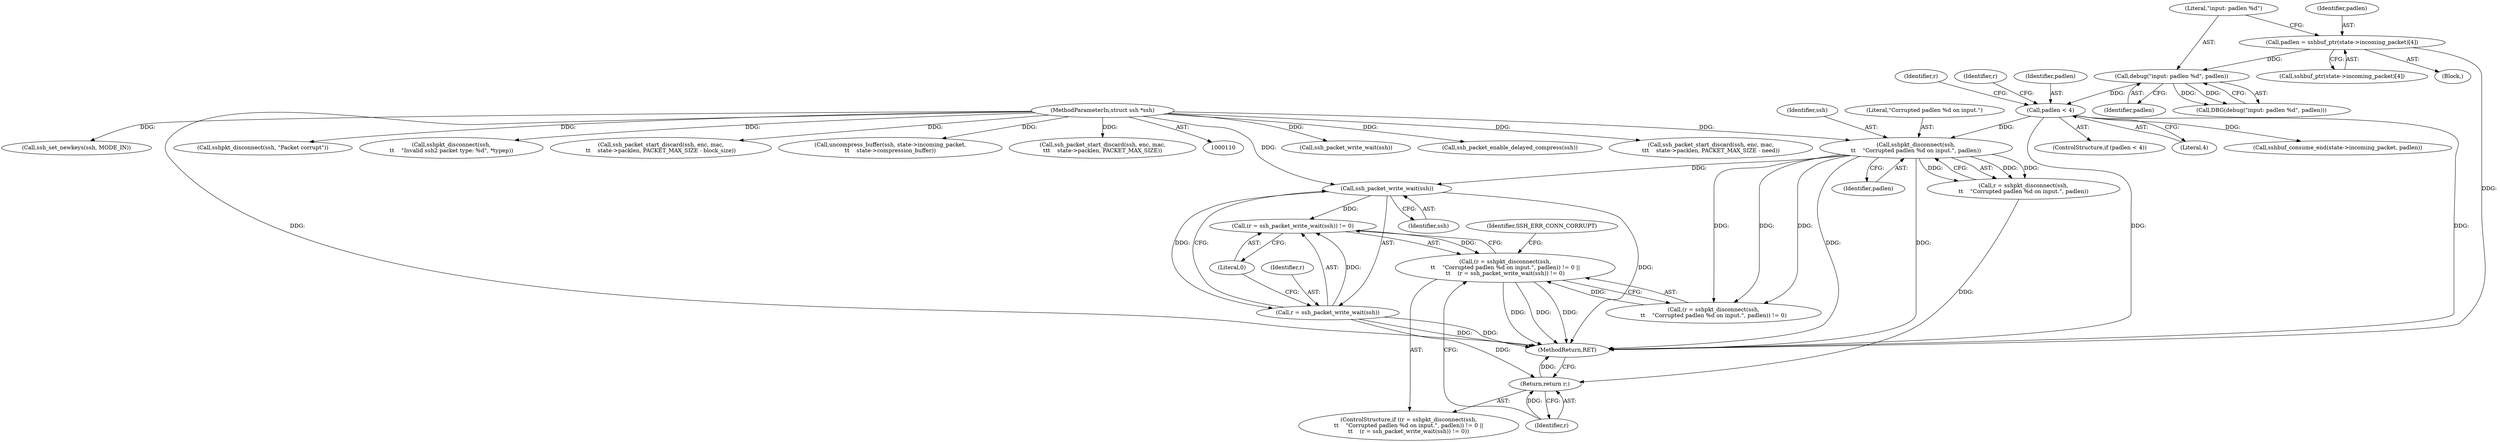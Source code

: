 digraph "0_mindrot_2fecfd486bdba9f51b3a789277bb0733ca36e1c0@API" {
"1000800" [label="(Call,ssh_packet_write_wait(ssh))"];
"1000792" [label="(Call,sshpkt_disconnect(ssh,\n\t\t    \"Corrupted padlen %d on input.\", padlen))"];
"1000111" [label="(MethodParameterIn,struct ssh *ssh)"];
"1000783" [label="(Call,padlen < 4)"];
"1000779" [label="(Call,debug(\"input: padlen %d\", padlen))"];
"1000770" [label="(Call,padlen = sshbuf_ptr(state->incoming_packet)[4])"];
"1000797" [label="(Call,(r = ssh_packet_write_wait(ssh)) != 0)"];
"1000788" [label="(Call,(r = sshpkt_disconnect(ssh,\n\t\t    \"Corrupted padlen %d on input.\", padlen)) != 0 ||\n\t\t    (r = ssh_packet_write_wait(ssh)) != 0)"];
"1000798" [label="(Call,r = ssh_packet_write_wait(ssh))"];
"1000803" [label="(Return,return r;)"];
"1000811" [label="(Identifier,r)"];
"1000922" [label="(Call,ssh_packet_write_wait(ssh))"];
"1000952" [label="(Call,ssh_packet_enable_delayed_compress(ssh))"];
"1000778" [label="(Call,DBG(debug(\"input: padlen %d\", padlen)))"];
"1000770" [label="(Call,padlen = sshbuf_ptr(state->incoming_packet)[4])"];
"1000781" [label="(Identifier,padlen)"];
"1000779" [label="(Call,debug(\"input: padlen %d\", padlen))"];
"1000791" [label="(Identifier,r)"];
"1000784" [label="(Identifier,padlen)"];
"1000793" [label="(Identifier,ssh)"];
"1000772" [label="(Call,sshbuf_ptr(state->incoming_packet)[4])"];
"1000800" [label="(Call,ssh_packet_write_wait(ssh))"];
"1000797" [label="(Call,(r = ssh_packet_write_wait(ssh)) != 0)"];
"1000674" [label="(Call,ssh_packet_start_discard(ssh, enc, mac,\n\t\t\t    state->packlen, PACKET_MAX_SIZE - need))"];
"1000782" [label="(ControlStructure,if (padlen < 4))"];
"1000787" [label="(ControlStructure,if ((r = sshpkt_disconnect(ssh,\n\t\t    \"Corrupted padlen %d on input.\", padlen)) != 0 ||\n\t\t    (r = ssh_packet_write_wait(ssh)) != 0))"];
"1000783" [label="(Call,padlen < 4)"];
"1000111" [label="(MethodParameterIn,struct ssh *ssh)"];
"1000801" [label="(Identifier,ssh)"];
"1000936" [label="(Call,ssh_set_newkeys(ssh, MODE_IN))"];
"1000785" [label="(Literal,4)"];
"1000803" [label="(Return,return r;)"];
"1000310" [label="(Call,sshpkt_disconnect(ssh, \"Packet corrupt\"))"];
"1000913" [label="(Call,sshpkt_disconnect(ssh,\n\t\t    \"Invalid ssh2 packet type: %d\", *typep))"];
"1000495" [label="(Call,ssh_packet_start_discard(ssh, enc, mac,\n\t\t    state->packlen, PACKET_MAX_SIZE - block_size))"];
"1000798" [label="(Call,r = ssh_packet_write_wait(ssh))"];
"1000806" [label="(Identifier,SSH_ERR_CONN_CORRUPT)"];
"1000794" [label="(Literal,\"Corrupted padlen %d on input.\")"];
"1000788" [label="(Call,(r = sshpkt_disconnect(ssh,\n\t\t    \"Corrupted padlen %d on input.\", padlen)) != 0 ||\n\t\t    (r = ssh_packet_write_wait(ssh)) != 0)"];
"1000780" [label="(Literal,\"input: padlen %d\")"];
"1000976" [label="(MethodReturn,RET)"];
"1000823" [label="(Call,sshbuf_consume_end(state->incoming_packet, padlen))"];
"1000792" [label="(Call,sshpkt_disconnect(ssh,\n\t\t    \"Corrupted padlen %d on input.\", padlen))"];
"1000790" [label="(Call,r = sshpkt_disconnect(ssh,\n\t\t    \"Corrupted padlen %d on input.\", padlen))"];
"1000114" [label="(Block,)"];
"1000799" [label="(Identifier,r)"];
"1000789" [label="(Call,(r = sshpkt_disconnect(ssh,\n\t\t    \"Corrupted padlen %d on input.\", padlen)) != 0)"];
"1000802" [label="(Literal,0)"];
"1000771" [label="(Identifier,padlen)"];
"1000852" [label="(Call,uncompress_buffer(ssh, state->incoming_packet,\n\t\t    state->compression_buffer))"];
"1000804" [label="(Identifier,r)"];
"1000795" [label="(Identifier,padlen)"];
"1000426" [label="(Call,ssh_packet_start_discard(ssh, enc, mac,\n\t\t\t    state->packlen, PACKET_MAX_SIZE))"];
"1000800" -> "1000798"  [label="AST: "];
"1000800" -> "1000801"  [label="CFG: "];
"1000801" -> "1000800"  [label="AST: "];
"1000798" -> "1000800"  [label="CFG: "];
"1000800" -> "1000976"  [label="DDG: "];
"1000800" -> "1000797"  [label="DDG: "];
"1000800" -> "1000798"  [label="DDG: "];
"1000792" -> "1000800"  [label="DDG: "];
"1000111" -> "1000800"  [label="DDG: "];
"1000792" -> "1000790"  [label="AST: "];
"1000792" -> "1000795"  [label="CFG: "];
"1000793" -> "1000792"  [label="AST: "];
"1000794" -> "1000792"  [label="AST: "];
"1000795" -> "1000792"  [label="AST: "];
"1000790" -> "1000792"  [label="CFG: "];
"1000792" -> "1000976"  [label="DDG: "];
"1000792" -> "1000976"  [label="DDG: "];
"1000792" -> "1000789"  [label="DDG: "];
"1000792" -> "1000789"  [label="DDG: "];
"1000792" -> "1000789"  [label="DDG: "];
"1000792" -> "1000790"  [label="DDG: "];
"1000792" -> "1000790"  [label="DDG: "];
"1000792" -> "1000790"  [label="DDG: "];
"1000111" -> "1000792"  [label="DDG: "];
"1000783" -> "1000792"  [label="DDG: "];
"1000111" -> "1000110"  [label="AST: "];
"1000111" -> "1000976"  [label="DDG: "];
"1000111" -> "1000310"  [label="DDG: "];
"1000111" -> "1000426"  [label="DDG: "];
"1000111" -> "1000495"  [label="DDG: "];
"1000111" -> "1000674"  [label="DDG: "];
"1000111" -> "1000852"  [label="DDG: "];
"1000111" -> "1000913"  [label="DDG: "];
"1000111" -> "1000922"  [label="DDG: "];
"1000111" -> "1000936"  [label="DDG: "];
"1000111" -> "1000952"  [label="DDG: "];
"1000783" -> "1000782"  [label="AST: "];
"1000783" -> "1000785"  [label="CFG: "];
"1000784" -> "1000783"  [label="AST: "];
"1000785" -> "1000783"  [label="AST: "];
"1000791" -> "1000783"  [label="CFG: "];
"1000811" -> "1000783"  [label="CFG: "];
"1000783" -> "1000976"  [label="DDG: "];
"1000783" -> "1000976"  [label="DDG: "];
"1000779" -> "1000783"  [label="DDG: "];
"1000783" -> "1000823"  [label="DDG: "];
"1000779" -> "1000778"  [label="AST: "];
"1000779" -> "1000781"  [label="CFG: "];
"1000780" -> "1000779"  [label="AST: "];
"1000781" -> "1000779"  [label="AST: "];
"1000778" -> "1000779"  [label="CFG: "];
"1000779" -> "1000778"  [label="DDG: "];
"1000779" -> "1000778"  [label="DDG: "];
"1000770" -> "1000779"  [label="DDG: "];
"1000770" -> "1000114"  [label="AST: "];
"1000770" -> "1000772"  [label="CFG: "];
"1000771" -> "1000770"  [label="AST: "];
"1000772" -> "1000770"  [label="AST: "];
"1000780" -> "1000770"  [label="CFG: "];
"1000770" -> "1000976"  [label="DDG: "];
"1000797" -> "1000788"  [label="AST: "];
"1000797" -> "1000802"  [label="CFG: "];
"1000798" -> "1000797"  [label="AST: "];
"1000802" -> "1000797"  [label="AST: "];
"1000788" -> "1000797"  [label="CFG: "];
"1000797" -> "1000788"  [label="DDG: "];
"1000798" -> "1000797"  [label="DDG: "];
"1000788" -> "1000787"  [label="AST: "];
"1000788" -> "1000789"  [label="CFG: "];
"1000789" -> "1000788"  [label="AST: "];
"1000804" -> "1000788"  [label="CFG: "];
"1000806" -> "1000788"  [label="CFG: "];
"1000788" -> "1000976"  [label="DDG: "];
"1000788" -> "1000976"  [label="DDG: "];
"1000788" -> "1000976"  [label="DDG: "];
"1000789" -> "1000788"  [label="DDG: "];
"1000799" -> "1000798"  [label="AST: "];
"1000802" -> "1000798"  [label="CFG: "];
"1000798" -> "1000976"  [label="DDG: "];
"1000798" -> "1000976"  [label="DDG: "];
"1000798" -> "1000803"  [label="DDG: "];
"1000803" -> "1000787"  [label="AST: "];
"1000803" -> "1000804"  [label="CFG: "];
"1000804" -> "1000803"  [label="AST: "];
"1000976" -> "1000803"  [label="CFG: "];
"1000803" -> "1000976"  [label="DDG: "];
"1000804" -> "1000803"  [label="DDG: "];
"1000790" -> "1000803"  [label="DDG: "];
}
